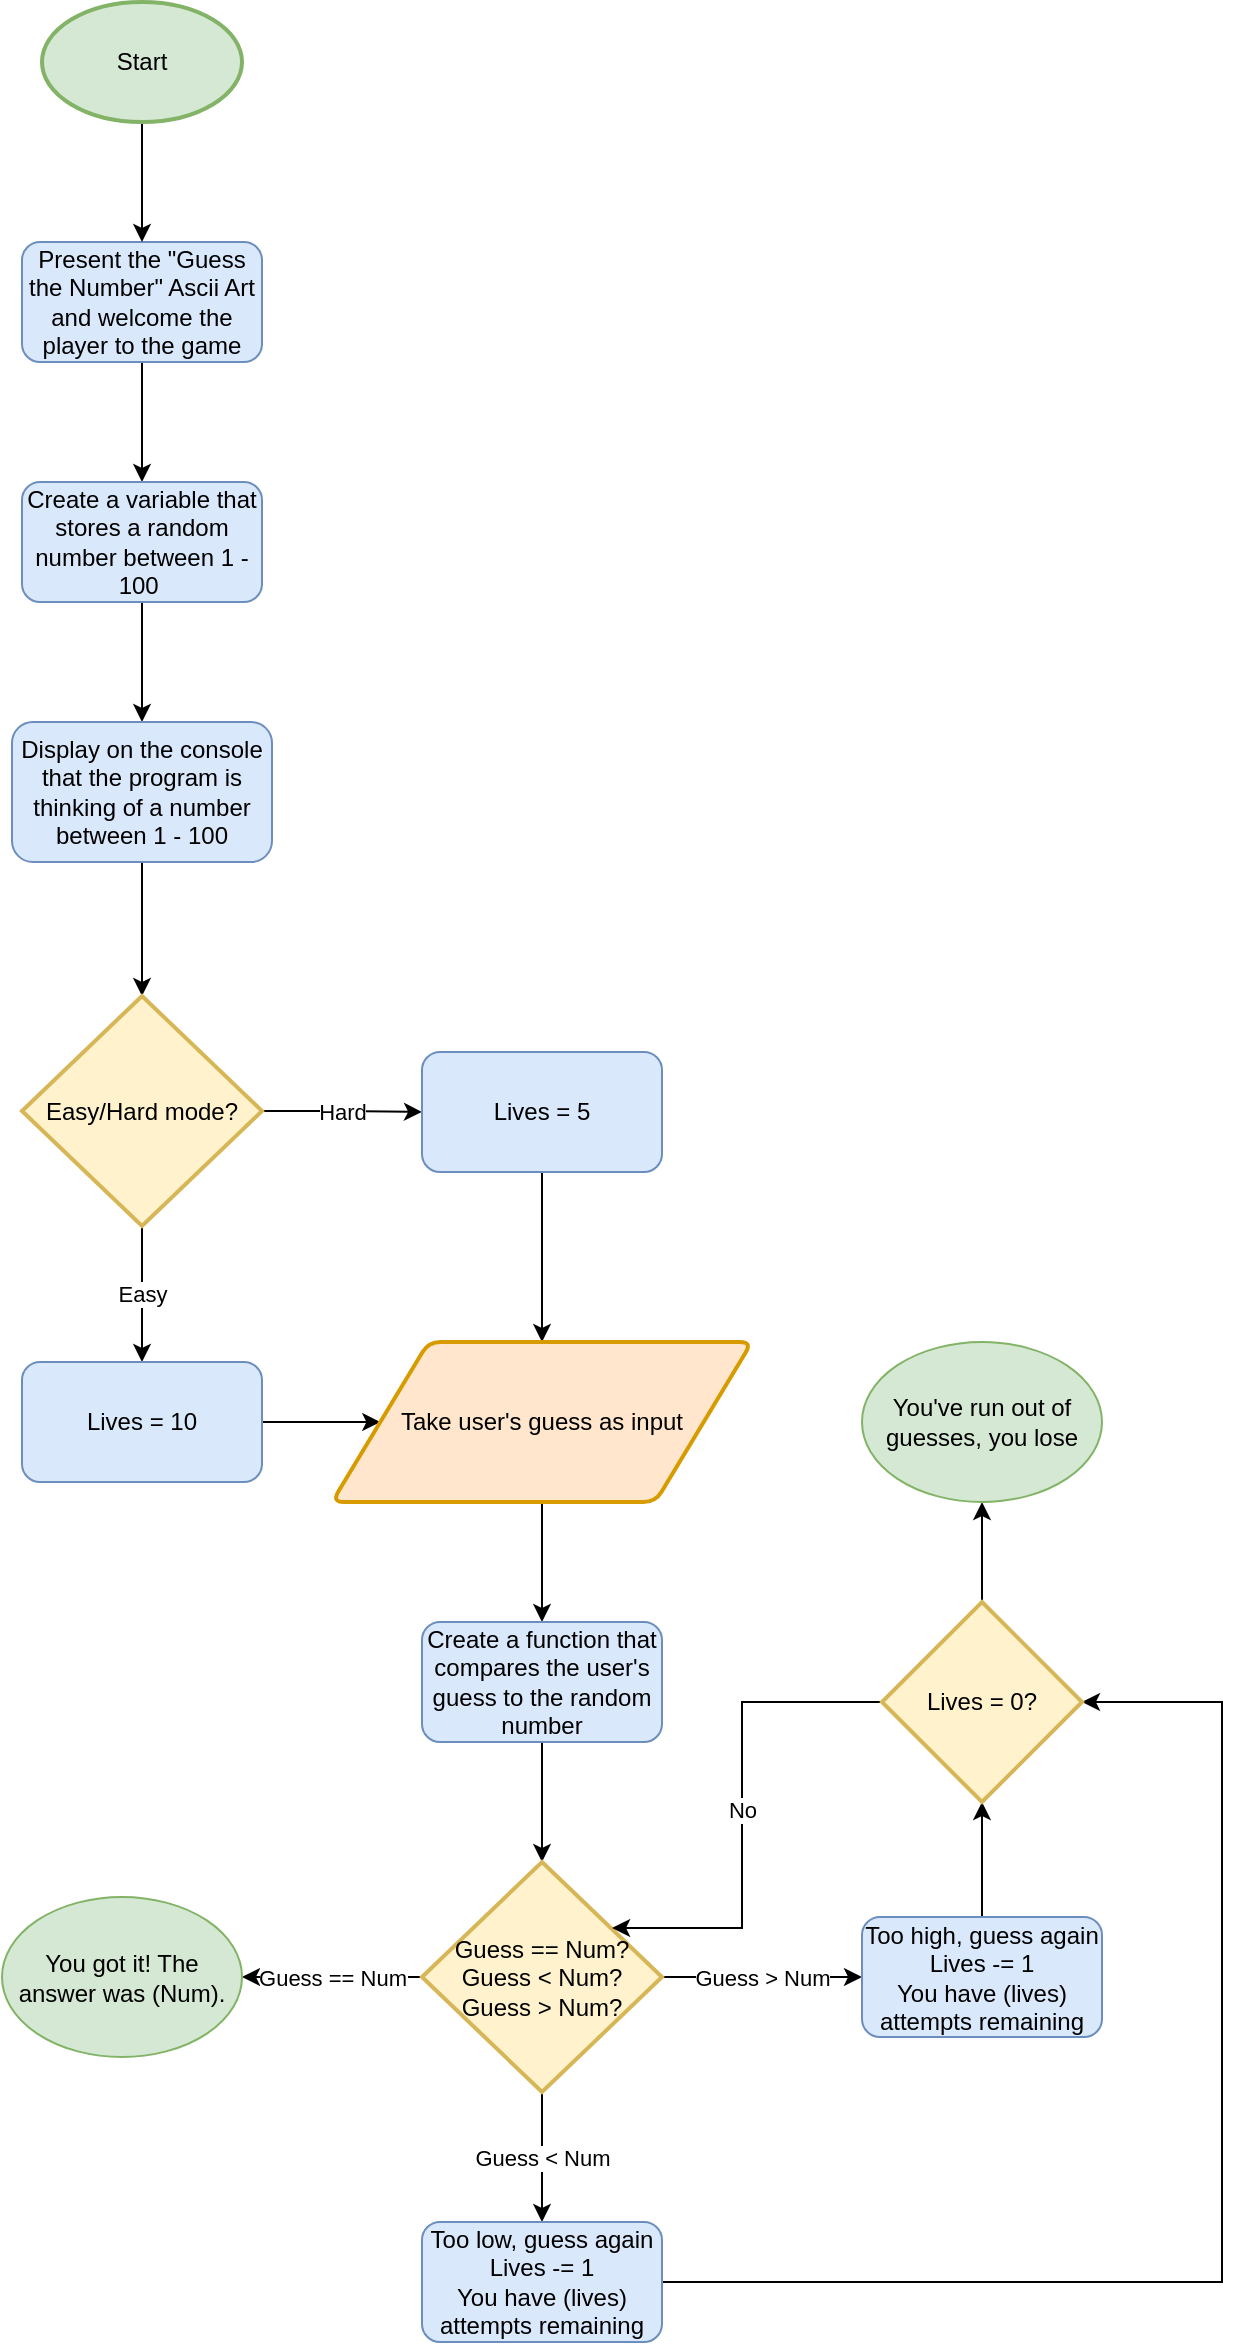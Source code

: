 <mxfile version="21.3.2" type="device">
  <diagram id="C5RBs43oDa-KdzZeNtuy" name="Page-1">
    <mxGraphModel dx="472" dy="754" grid="1" gridSize="10" guides="1" tooltips="1" connect="1" arrows="1" fold="1" page="1" pageScale="1" pageWidth="827" pageHeight="1169" math="0" shadow="0">
      <root>
        <mxCell id="WIyWlLk6GJQsqaUBKTNV-0" />
        <mxCell id="WIyWlLk6GJQsqaUBKTNV-1" parent="WIyWlLk6GJQsqaUBKTNV-0" />
        <mxCell id="xNNHHZg9rpnOxeQLHLPz-5" style="edgeStyle=orthogonalEdgeStyle;rounded=0;orthogonalLoop=1;jettySize=auto;html=1;exitX=0.5;exitY=1;exitDx=0;exitDy=0;entryX=0.5;entryY=0;entryDx=0;entryDy=0;" edge="1" parent="WIyWlLk6GJQsqaUBKTNV-1" source="xNNHHZg9rpnOxeQLHLPz-1" target="xNNHHZg9rpnOxeQLHLPz-4">
          <mxGeometry relative="1" as="geometry" />
        </mxCell>
        <mxCell id="xNNHHZg9rpnOxeQLHLPz-1" value="Present the &quot;Guess the Number&quot; Ascii Art and welcome the player to the game" style="rounded=1;whiteSpace=wrap;html=1;fillColor=#dae8fc;strokeColor=#6c8ebf;" vertex="1" parent="WIyWlLk6GJQsqaUBKTNV-1">
          <mxGeometry x="40" y="150" width="120" height="60" as="geometry" />
        </mxCell>
        <mxCell id="xNNHHZg9rpnOxeQLHLPz-3" style="edgeStyle=orthogonalEdgeStyle;rounded=0;orthogonalLoop=1;jettySize=auto;html=1;exitX=0.5;exitY=1;exitDx=0;exitDy=0;exitPerimeter=0;" edge="1" parent="WIyWlLk6GJQsqaUBKTNV-1" source="xNNHHZg9rpnOxeQLHLPz-2" target="xNNHHZg9rpnOxeQLHLPz-1">
          <mxGeometry relative="1" as="geometry" />
        </mxCell>
        <mxCell id="xNNHHZg9rpnOxeQLHLPz-2" value="Start" style="strokeWidth=2;html=1;shape=mxgraph.flowchart.start_1;whiteSpace=wrap;fillColor=#d5e8d4;strokeColor=#82b366;" vertex="1" parent="WIyWlLk6GJQsqaUBKTNV-1">
          <mxGeometry x="50" y="30" width="100" height="60" as="geometry" />
        </mxCell>
        <mxCell id="xNNHHZg9rpnOxeQLHLPz-7" style="edgeStyle=orthogonalEdgeStyle;rounded=0;orthogonalLoop=1;jettySize=auto;html=1;exitX=0.5;exitY=1;exitDx=0;exitDy=0;entryX=0.5;entryY=0;entryDx=0;entryDy=0;" edge="1" parent="WIyWlLk6GJQsqaUBKTNV-1" source="xNNHHZg9rpnOxeQLHLPz-4" target="xNNHHZg9rpnOxeQLHLPz-6">
          <mxGeometry relative="1" as="geometry" />
        </mxCell>
        <mxCell id="xNNHHZg9rpnOxeQLHLPz-4" value="Create a variable that stores a random number between 1 - 100&amp;nbsp;" style="rounded=1;whiteSpace=wrap;html=1;fillColor=#dae8fc;strokeColor=#6c8ebf;" vertex="1" parent="WIyWlLk6GJQsqaUBKTNV-1">
          <mxGeometry x="40" y="270" width="120" height="60" as="geometry" />
        </mxCell>
        <mxCell id="xNNHHZg9rpnOxeQLHLPz-12" style="edgeStyle=orthogonalEdgeStyle;rounded=0;orthogonalLoop=1;jettySize=auto;html=1;exitX=0.5;exitY=1;exitDx=0;exitDy=0;" edge="1" parent="WIyWlLk6GJQsqaUBKTNV-1" source="xNNHHZg9rpnOxeQLHLPz-6" target="xNNHHZg9rpnOxeQLHLPz-11">
          <mxGeometry relative="1" as="geometry" />
        </mxCell>
        <mxCell id="xNNHHZg9rpnOxeQLHLPz-6" value="Display on the console that the program is thinking of a number between 1 - 100" style="rounded=1;whiteSpace=wrap;html=1;fillColor=#dae8fc;strokeColor=#6c8ebf;" vertex="1" parent="WIyWlLk6GJQsqaUBKTNV-1">
          <mxGeometry x="35" y="390" width="130" height="70" as="geometry" />
        </mxCell>
        <mxCell id="xNNHHZg9rpnOxeQLHLPz-14" value="Hard" style="edgeStyle=orthogonalEdgeStyle;rounded=0;orthogonalLoop=1;jettySize=auto;html=1;exitX=1;exitY=0.5;exitDx=0;exitDy=0;exitPerimeter=0;entryX=0;entryY=0.5;entryDx=0;entryDy=0;" edge="1" parent="WIyWlLk6GJQsqaUBKTNV-1" source="xNNHHZg9rpnOxeQLHLPz-11" target="xNNHHZg9rpnOxeQLHLPz-13">
          <mxGeometry relative="1" as="geometry" />
        </mxCell>
        <mxCell id="xNNHHZg9rpnOxeQLHLPz-16" value="Easy" style="edgeStyle=orthogonalEdgeStyle;rounded=0;orthogonalLoop=1;jettySize=auto;html=1;exitX=0.5;exitY=1;exitDx=0;exitDy=0;exitPerimeter=0;" edge="1" parent="WIyWlLk6GJQsqaUBKTNV-1" source="xNNHHZg9rpnOxeQLHLPz-11" target="xNNHHZg9rpnOxeQLHLPz-15">
          <mxGeometry relative="1" as="geometry" />
        </mxCell>
        <mxCell id="xNNHHZg9rpnOxeQLHLPz-11" value="Easy/Hard mode?" style="strokeWidth=2;html=1;shape=mxgraph.flowchart.decision;whiteSpace=wrap;fillColor=#fff2cc;strokeColor=#d6b656;" vertex="1" parent="WIyWlLk6GJQsqaUBKTNV-1">
          <mxGeometry x="40" y="527" width="120" height="115" as="geometry" />
        </mxCell>
        <mxCell id="xNNHHZg9rpnOxeQLHLPz-19" style="edgeStyle=orthogonalEdgeStyle;rounded=0;orthogonalLoop=1;jettySize=auto;html=1;exitX=0.5;exitY=1;exitDx=0;exitDy=0;" edge="1" parent="WIyWlLk6GJQsqaUBKTNV-1" source="xNNHHZg9rpnOxeQLHLPz-13" target="xNNHHZg9rpnOxeQLHLPz-17">
          <mxGeometry relative="1" as="geometry" />
        </mxCell>
        <mxCell id="xNNHHZg9rpnOxeQLHLPz-13" value="Lives = 5" style="rounded=1;whiteSpace=wrap;html=1;fillColor=#dae8fc;strokeColor=#6c8ebf;" vertex="1" parent="WIyWlLk6GJQsqaUBKTNV-1">
          <mxGeometry x="240" y="555" width="120" height="60" as="geometry" />
        </mxCell>
        <mxCell id="xNNHHZg9rpnOxeQLHLPz-18" style="edgeStyle=orthogonalEdgeStyle;rounded=0;orthogonalLoop=1;jettySize=auto;html=1;exitX=1;exitY=0.5;exitDx=0;exitDy=0;entryX=0;entryY=0.5;entryDx=0;entryDy=0;" edge="1" parent="WIyWlLk6GJQsqaUBKTNV-1" source="xNNHHZg9rpnOxeQLHLPz-15" target="xNNHHZg9rpnOxeQLHLPz-17">
          <mxGeometry relative="1" as="geometry" />
        </mxCell>
        <mxCell id="xNNHHZg9rpnOxeQLHLPz-15" value="Lives = 10" style="rounded=1;whiteSpace=wrap;html=1;fillColor=#dae8fc;strokeColor=#6c8ebf;" vertex="1" parent="WIyWlLk6GJQsqaUBKTNV-1">
          <mxGeometry x="40" y="710" width="120" height="60" as="geometry" />
        </mxCell>
        <mxCell id="xNNHHZg9rpnOxeQLHLPz-23" style="edgeStyle=orthogonalEdgeStyle;rounded=0;orthogonalLoop=1;jettySize=auto;html=1;exitX=0.5;exitY=1;exitDx=0;exitDy=0;" edge="1" parent="WIyWlLk6GJQsqaUBKTNV-1" source="xNNHHZg9rpnOxeQLHLPz-17" target="xNNHHZg9rpnOxeQLHLPz-22">
          <mxGeometry relative="1" as="geometry" />
        </mxCell>
        <mxCell id="xNNHHZg9rpnOxeQLHLPz-17" value="Take user&#39;s guess as input" style="shape=parallelogram;html=1;strokeWidth=2;perimeter=parallelogramPerimeter;whiteSpace=wrap;rounded=1;arcSize=12;size=0.23;fillColor=#ffe6cc;strokeColor=#d79b00;" vertex="1" parent="WIyWlLk6GJQsqaUBKTNV-1">
          <mxGeometry x="195" y="700" width="210" height="80" as="geometry" />
        </mxCell>
        <mxCell id="xNNHHZg9rpnOxeQLHLPz-26" style="edgeStyle=orthogonalEdgeStyle;rounded=0;orthogonalLoop=1;jettySize=auto;html=1;exitX=0.5;exitY=1;exitDx=0;exitDy=0;" edge="1" parent="WIyWlLk6GJQsqaUBKTNV-1" source="xNNHHZg9rpnOxeQLHLPz-22" target="xNNHHZg9rpnOxeQLHLPz-25">
          <mxGeometry relative="1" as="geometry" />
        </mxCell>
        <mxCell id="xNNHHZg9rpnOxeQLHLPz-22" value="Create a function that compares the user&#39;s guess to the random number" style="rounded=1;whiteSpace=wrap;html=1;fillColor=#dae8fc;strokeColor=#6c8ebf;" vertex="1" parent="WIyWlLk6GJQsqaUBKTNV-1">
          <mxGeometry x="240" y="840" width="120" height="60" as="geometry" />
        </mxCell>
        <mxCell id="xNNHHZg9rpnOxeQLHLPz-30" value="Guess &amp;lt; Num" style="edgeStyle=orthogonalEdgeStyle;rounded=0;orthogonalLoop=1;jettySize=auto;html=1;exitX=0.5;exitY=1;exitDx=0;exitDy=0;exitPerimeter=0;" edge="1" parent="WIyWlLk6GJQsqaUBKTNV-1" source="xNNHHZg9rpnOxeQLHLPz-25" target="xNNHHZg9rpnOxeQLHLPz-29">
          <mxGeometry relative="1" as="geometry" />
        </mxCell>
        <mxCell id="xNNHHZg9rpnOxeQLHLPz-34" value="Guess &amp;gt; Num" style="edgeStyle=orthogonalEdgeStyle;rounded=0;orthogonalLoop=1;jettySize=auto;html=1;exitX=1;exitY=0.5;exitDx=0;exitDy=0;exitPerimeter=0;entryX=0;entryY=0.5;entryDx=0;entryDy=0;" edge="1" parent="WIyWlLk6GJQsqaUBKTNV-1" source="xNNHHZg9rpnOxeQLHLPz-25" target="xNNHHZg9rpnOxeQLHLPz-33">
          <mxGeometry relative="1" as="geometry">
            <Array as="points">
              <mxPoint x="390" y="1018" />
              <mxPoint x="390" y="1018" />
            </Array>
          </mxGeometry>
        </mxCell>
        <mxCell id="xNNHHZg9rpnOxeQLHLPz-42" value="Guess == Num" style="edgeStyle=orthogonalEdgeStyle;rounded=0;orthogonalLoop=1;jettySize=auto;html=1;exitX=0;exitY=0.5;exitDx=0;exitDy=0;exitPerimeter=0;entryX=1;entryY=0.5;entryDx=0;entryDy=0;" edge="1" parent="WIyWlLk6GJQsqaUBKTNV-1" source="xNNHHZg9rpnOxeQLHLPz-25" target="xNNHHZg9rpnOxeQLHLPz-41">
          <mxGeometry relative="1" as="geometry" />
        </mxCell>
        <mxCell id="xNNHHZg9rpnOxeQLHLPz-25" value="Guess == Num?&lt;br&gt;Guess &amp;lt; Num?&lt;br&gt;Guess &amp;gt; Num?" style="strokeWidth=2;html=1;shape=mxgraph.flowchart.decision;whiteSpace=wrap;fillColor=#fff2cc;strokeColor=#d6b656;" vertex="1" parent="WIyWlLk6GJQsqaUBKTNV-1">
          <mxGeometry x="240" y="960" width="120" height="115" as="geometry" />
        </mxCell>
        <mxCell id="xNNHHZg9rpnOxeQLHLPz-37" style="edgeStyle=orthogonalEdgeStyle;rounded=0;orthogonalLoop=1;jettySize=auto;html=1;exitX=1;exitY=0.5;exitDx=0;exitDy=0;entryX=1;entryY=0.5;entryDx=0;entryDy=0;entryPerimeter=0;" edge="1" parent="WIyWlLk6GJQsqaUBKTNV-1" source="xNNHHZg9rpnOxeQLHLPz-29" target="xNNHHZg9rpnOxeQLHLPz-35">
          <mxGeometry relative="1" as="geometry">
            <Array as="points">
              <mxPoint x="640" y="1170" />
              <mxPoint x="640" y="880" />
            </Array>
          </mxGeometry>
        </mxCell>
        <mxCell id="xNNHHZg9rpnOxeQLHLPz-29" value="Too low, guess again&lt;br&gt;Lives -= 1&lt;br&gt;You have (lives) attempts remaining" style="rounded=1;whiteSpace=wrap;html=1;fillColor=#dae8fc;strokeColor=#6c8ebf;" vertex="1" parent="WIyWlLk6GJQsqaUBKTNV-1">
          <mxGeometry x="240" y="1140" width="120" height="60" as="geometry" />
        </mxCell>
        <mxCell id="xNNHHZg9rpnOxeQLHLPz-36" style="edgeStyle=orthogonalEdgeStyle;rounded=0;orthogonalLoop=1;jettySize=auto;html=1;exitX=0.5;exitY=0;exitDx=0;exitDy=0;entryX=0.5;entryY=1;entryDx=0;entryDy=0;entryPerimeter=0;" edge="1" parent="WIyWlLk6GJQsqaUBKTNV-1" source="xNNHHZg9rpnOxeQLHLPz-33" target="xNNHHZg9rpnOxeQLHLPz-35">
          <mxGeometry relative="1" as="geometry" />
        </mxCell>
        <mxCell id="xNNHHZg9rpnOxeQLHLPz-33" value="Too high, guess again&lt;br&gt;Lives -= 1&lt;br&gt;You have (lives) attempts remaining" style="rounded=1;whiteSpace=wrap;html=1;fillColor=#dae8fc;strokeColor=#6c8ebf;" vertex="1" parent="WIyWlLk6GJQsqaUBKTNV-1">
          <mxGeometry x="460" y="987.5" width="120" height="60" as="geometry" />
        </mxCell>
        <mxCell id="xNNHHZg9rpnOxeQLHLPz-38" value="No" style="edgeStyle=orthogonalEdgeStyle;rounded=0;orthogonalLoop=1;jettySize=auto;html=1;exitX=0;exitY=0.5;exitDx=0;exitDy=0;exitPerimeter=0;entryX=0.792;entryY=0.287;entryDx=0;entryDy=0;entryPerimeter=0;" edge="1" parent="WIyWlLk6GJQsqaUBKTNV-1" source="xNNHHZg9rpnOxeQLHLPz-35" target="xNNHHZg9rpnOxeQLHLPz-25">
          <mxGeometry relative="1" as="geometry">
            <Array as="points">
              <mxPoint x="400" y="880" />
              <mxPoint x="400" y="993" />
            </Array>
          </mxGeometry>
        </mxCell>
        <mxCell id="xNNHHZg9rpnOxeQLHLPz-40" style="edgeStyle=orthogonalEdgeStyle;rounded=0;orthogonalLoop=1;jettySize=auto;html=1;exitX=0.5;exitY=0;exitDx=0;exitDy=0;exitPerimeter=0;entryX=0.5;entryY=1;entryDx=0;entryDy=0;" edge="1" parent="WIyWlLk6GJQsqaUBKTNV-1" source="xNNHHZg9rpnOxeQLHLPz-35" target="xNNHHZg9rpnOxeQLHLPz-39">
          <mxGeometry relative="1" as="geometry" />
        </mxCell>
        <mxCell id="xNNHHZg9rpnOxeQLHLPz-35" value="Lives = 0?" style="strokeWidth=2;html=1;shape=mxgraph.flowchart.decision;whiteSpace=wrap;fillColor=#fff2cc;strokeColor=#d6b656;" vertex="1" parent="WIyWlLk6GJQsqaUBKTNV-1">
          <mxGeometry x="470" y="830" width="100" height="100" as="geometry" />
        </mxCell>
        <mxCell id="xNNHHZg9rpnOxeQLHLPz-39" value="You&#39;ve run out of guesses, you lose" style="ellipse;whiteSpace=wrap;html=1;fillColor=#d5e8d4;strokeColor=#82b366;" vertex="1" parent="WIyWlLk6GJQsqaUBKTNV-1">
          <mxGeometry x="460" y="700" width="120" height="80" as="geometry" />
        </mxCell>
        <mxCell id="xNNHHZg9rpnOxeQLHLPz-41" value="You got it! The answer was (Num)." style="ellipse;whiteSpace=wrap;html=1;fillColor=#d5e8d4;strokeColor=#82b366;" vertex="1" parent="WIyWlLk6GJQsqaUBKTNV-1">
          <mxGeometry x="30" y="977.5" width="120" height="80" as="geometry" />
        </mxCell>
      </root>
    </mxGraphModel>
  </diagram>
</mxfile>
